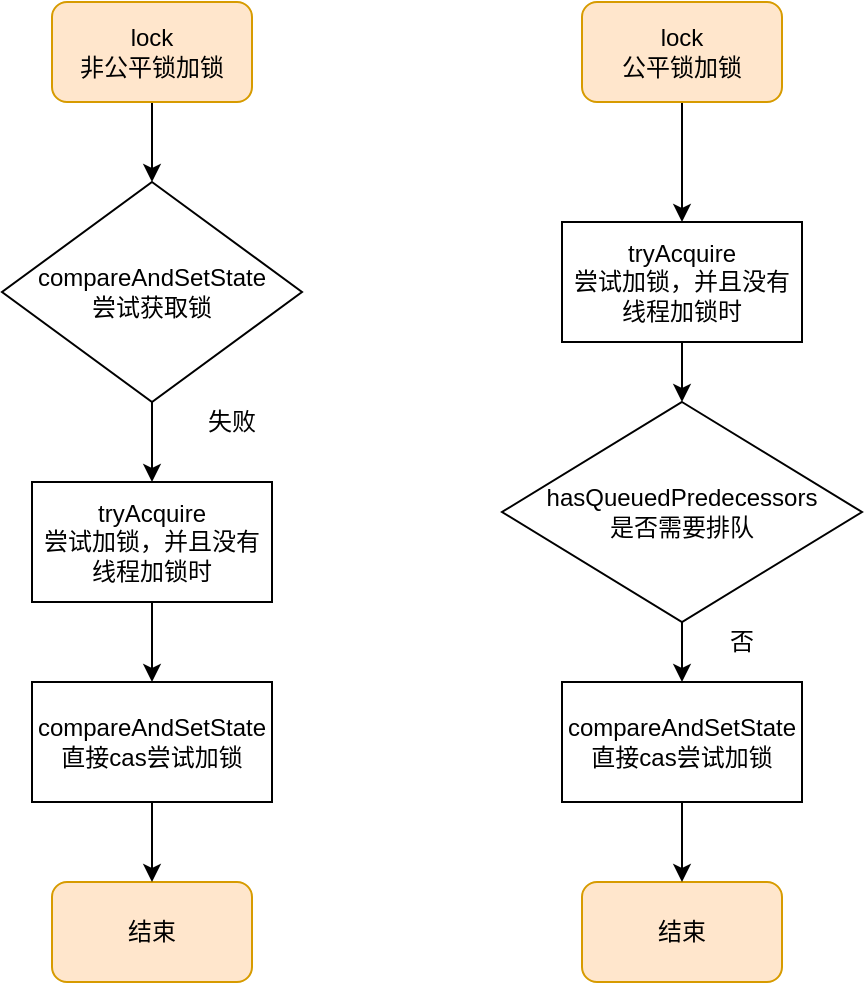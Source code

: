 <mxfile version="14.4.2" type="github">
  <diagram id="xvaClHkXh2wY_3COnp-z" name="Page-1">
    <mxGraphModel dx="868" dy="450" grid="1" gridSize="10" guides="1" tooltips="1" connect="1" arrows="1" fold="1" page="1" pageScale="1" pageWidth="827" pageHeight="1169" math="0" shadow="0">
      <root>
        <mxCell id="0" />
        <mxCell id="1" parent="0" />
        <mxCell id="gbiPvXeYtG_xsaL20VlN-19" style="edgeStyle=orthogonalEdgeStyle;rounded=0;orthogonalLoop=1;jettySize=auto;html=1;" parent="1" source="gbiPvXeYtG_xsaL20VlN-1" target="gbiPvXeYtG_xsaL20VlN-5" edge="1">
          <mxGeometry relative="1" as="geometry" />
        </mxCell>
        <mxCell id="gbiPvXeYtG_xsaL20VlN-1" value="lock&lt;br&gt;非公平锁加锁" style="rounded=1;whiteSpace=wrap;html=1;fillColor=#ffe6cc;strokeColor=#d79b00;" parent="1" vertex="1">
          <mxGeometry x="210" y="290" width="100" height="50" as="geometry" />
        </mxCell>
        <mxCell id="gbiPvXeYtG_xsaL20VlN-4" value="结束" style="rounded=1;whiteSpace=wrap;html=1;fillColor=#ffe6cc;strokeColor=#d79b00;" parent="1" vertex="1">
          <mxGeometry x="210" y="730" width="100" height="50" as="geometry" />
        </mxCell>
        <mxCell id="gbiPvXeYtG_xsaL20VlN-20" style="edgeStyle=orthogonalEdgeStyle;rounded=0;orthogonalLoop=1;jettySize=auto;html=1;exitX=0.5;exitY=1;exitDx=0;exitDy=0;entryX=0.5;entryY=0;entryDx=0;entryDy=0;" parent="1" source="gbiPvXeYtG_xsaL20VlN-5" target="gbiPvXeYtG_xsaL20VlN-6" edge="1">
          <mxGeometry relative="1" as="geometry" />
        </mxCell>
        <mxCell id="gbiPvXeYtG_xsaL20VlN-5" value="&lt;span&gt;compareAndSetState&lt;/span&gt;&lt;br&gt;&lt;span&gt;尝试获取锁&lt;/span&gt;" style="rhombus;whiteSpace=wrap;html=1;" parent="1" vertex="1">
          <mxGeometry x="185" y="380" width="150" height="110" as="geometry" />
        </mxCell>
        <mxCell id="gbiPvXeYtG_xsaL20VlN-21" style="edgeStyle=orthogonalEdgeStyle;rounded=0;orthogonalLoop=1;jettySize=auto;html=1;exitX=0.5;exitY=1;exitDx=0;exitDy=0;entryX=0.5;entryY=0;entryDx=0;entryDy=0;" parent="1" source="gbiPvXeYtG_xsaL20VlN-6" target="gbiPvXeYtG_xsaL20VlN-7" edge="1">
          <mxGeometry relative="1" as="geometry" />
        </mxCell>
        <mxCell id="gbiPvXeYtG_xsaL20VlN-6" value="tryAcquire&lt;br&gt;尝试加锁，并且没有线程加锁时" style="rounded=0;whiteSpace=wrap;html=1;" parent="1" vertex="1">
          <mxGeometry x="200" y="530" width="120" height="60" as="geometry" />
        </mxCell>
        <mxCell id="gbiPvXeYtG_xsaL20VlN-22" style="edgeStyle=orthogonalEdgeStyle;rounded=0;orthogonalLoop=1;jettySize=auto;html=1;exitX=0.5;exitY=1;exitDx=0;exitDy=0;entryX=0.5;entryY=0;entryDx=0;entryDy=0;" parent="1" source="gbiPvXeYtG_xsaL20VlN-7" target="gbiPvXeYtG_xsaL20VlN-4" edge="1">
          <mxGeometry relative="1" as="geometry" />
        </mxCell>
        <mxCell id="gbiPvXeYtG_xsaL20VlN-7" value="compareAndSetState&lt;br&gt;直接cas尝试加锁" style="rounded=0;whiteSpace=wrap;html=1;" parent="1" vertex="1">
          <mxGeometry x="200" y="630" width="120" height="60" as="geometry" />
        </mxCell>
        <mxCell id="gbiPvXeYtG_xsaL20VlN-18" style="edgeStyle=orthogonalEdgeStyle;rounded=0;orthogonalLoop=1;jettySize=auto;html=1;entryX=0.5;entryY=0;entryDx=0;entryDy=0;" parent="1" source="gbiPvXeYtG_xsaL20VlN-8" target="gbiPvXeYtG_xsaL20VlN-11" edge="1">
          <mxGeometry relative="1" as="geometry" />
        </mxCell>
        <mxCell id="gbiPvXeYtG_xsaL20VlN-8" value="lock&lt;br&gt;公平锁加锁" style="rounded=1;whiteSpace=wrap;html=1;fillColor=#ffe6cc;strokeColor=#d79b00;" parent="1" vertex="1">
          <mxGeometry x="475" y="290" width="100" height="50" as="geometry" />
        </mxCell>
        <mxCell id="gbiPvXeYtG_xsaL20VlN-9" value="结束" style="rounded=1;whiteSpace=wrap;html=1;fillColor=#ffe6cc;strokeColor=#d79b00;" parent="1" vertex="1">
          <mxGeometry x="475" y="730" width="100" height="50" as="geometry" />
        </mxCell>
        <mxCell id="gbiPvXeYtG_xsaL20VlN-17" style="edgeStyle=orthogonalEdgeStyle;rounded=0;orthogonalLoop=1;jettySize=auto;html=1;exitX=0.5;exitY=1;exitDx=0;exitDy=0;entryX=0.5;entryY=0;entryDx=0;entryDy=0;" parent="1" source="gbiPvXeYtG_xsaL20VlN-11" target="gbiPvXeYtG_xsaL20VlN-14" edge="1">
          <mxGeometry relative="1" as="geometry" />
        </mxCell>
        <mxCell id="gbiPvXeYtG_xsaL20VlN-11" value="tryAcquire&lt;br&gt;尝试加锁，并且没有线程加锁时" style="rounded=0;whiteSpace=wrap;html=1;" parent="1" vertex="1">
          <mxGeometry x="465" y="400" width="120" height="60" as="geometry" />
        </mxCell>
        <mxCell id="gbiPvXeYtG_xsaL20VlN-16" style="edgeStyle=orthogonalEdgeStyle;rounded=0;orthogonalLoop=1;jettySize=auto;html=1;entryX=0.5;entryY=0;entryDx=0;entryDy=0;" parent="1" source="gbiPvXeYtG_xsaL20VlN-12" target="gbiPvXeYtG_xsaL20VlN-9" edge="1">
          <mxGeometry relative="1" as="geometry" />
        </mxCell>
        <mxCell id="gbiPvXeYtG_xsaL20VlN-12" value="compareAndSetState&lt;br&gt;直接cas尝试加锁" style="rounded=0;whiteSpace=wrap;html=1;" parent="1" vertex="1">
          <mxGeometry x="465" y="630" width="120" height="60" as="geometry" />
        </mxCell>
        <mxCell id="gbiPvXeYtG_xsaL20VlN-15" style="edgeStyle=orthogonalEdgeStyle;rounded=0;orthogonalLoop=1;jettySize=auto;html=1;entryX=0.5;entryY=0;entryDx=0;entryDy=0;" parent="1" source="gbiPvXeYtG_xsaL20VlN-14" target="gbiPvXeYtG_xsaL20VlN-12" edge="1">
          <mxGeometry relative="1" as="geometry" />
        </mxCell>
        <mxCell id="gbiPvXeYtG_xsaL20VlN-14" value="&lt;span&gt;hasQueuedPredecessors&lt;/span&gt;&lt;br&gt;是否需要排队" style="rhombus;whiteSpace=wrap;html=1;" parent="1" vertex="1">
          <mxGeometry x="435" y="490" width="180" height="110" as="geometry" />
        </mxCell>
        <mxCell id="gbiPvXeYtG_xsaL20VlN-23" value="失败" style="text;html=1;strokeColor=none;fillColor=none;align=center;verticalAlign=middle;whiteSpace=wrap;rounded=0;" parent="1" vertex="1">
          <mxGeometry x="280" y="490" width="40" height="20" as="geometry" />
        </mxCell>
        <mxCell id="gbiPvXeYtG_xsaL20VlN-24" value="否" style="text;html=1;strokeColor=none;fillColor=none;align=center;verticalAlign=middle;whiteSpace=wrap;rounded=0;" parent="1" vertex="1">
          <mxGeometry x="535" y="600" width="40" height="20" as="geometry" />
        </mxCell>
        <mxCell id="gbiPvXeYtG_xsaL20VlN-25" style="edgeStyle=orthogonalEdgeStyle;rounded=0;orthogonalLoop=1;jettySize=auto;html=1;exitX=0.5;exitY=1;exitDx=0;exitDy=0;" parent="1" source="gbiPvXeYtG_xsaL20VlN-24" target="gbiPvXeYtG_xsaL20VlN-24" edge="1">
          <mxGeometry relative="1" as="geometry" />
        </mxCell>
      </root>
    </mxGraphModel>
  </diagram>
</mxfile>
